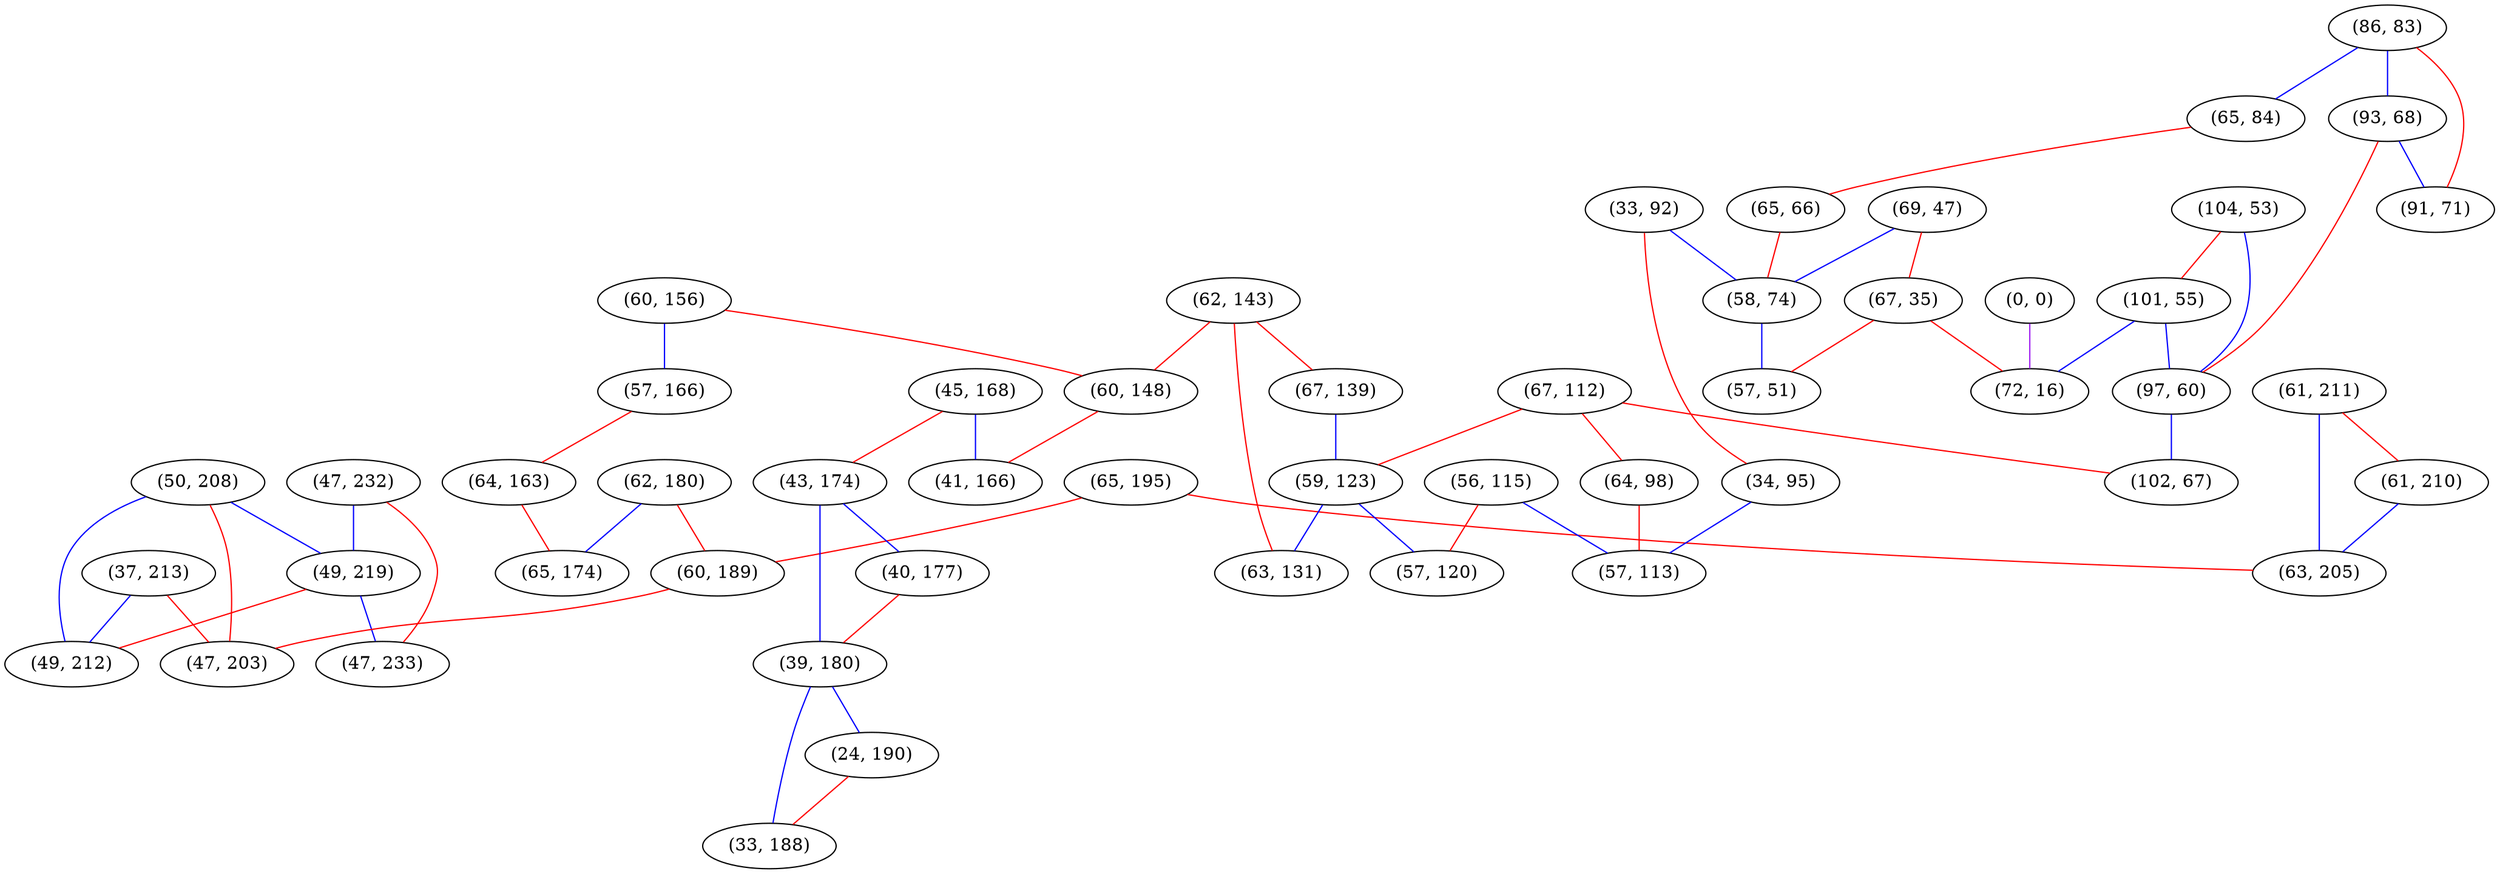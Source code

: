 graph "" {
"(65, 195)";
"(62, 143)";
"(33, 92)";
"(62, 180)";
"(61, 211)";
"(60, 156)";
"(104, 53)";
"(86, 83)";
"(50, 208)";
"(47, 232)";
"(45, 168)";
"(67, 112)";
"(69, 47)";
"(43, 174)";
"(101, 55)";
"(93, 68)";
"(65, 84)";
"(65, 66)";
"(34, 95)";
"(57, 166)";
"(60, 148)";
"(37, 213)";
"(97, 60)";
"(64, 163)";
"(49, 219)";
"(56, 115)";
"(0, 0)";
"(67, 35)";
"(60, 189)";
"(65, 174)";
"(67, 139)";
"(102, 67)";
"(58, 74)";
"(40, 177)";
"(41, 166)";
"(64, 98)";
"(59, 123)";
"(39, 180)";
"(24, 190)";
"(57, 113)";
"(47, 203)";
"(57, 120)";
"(57, 51)";
"(49, 212)";
"(91, 71)";
"(61, 210)";
"(63, 205)";
"(33, 188)";
"(47, 233)";
"(63, 131)";
"(72, 16)";
"(65, 195)" -- "(60, 189)"  [color=red, key=0, weight=1];
"(65, 195)" -- "(63, 205)"  [color=red, key=0, weight=1];
"(62, 143)" -- "(63, 131)"  [color=red, key=0, weight=1];
"(62, 143)" -- "(60, 148)"  [color=red, key=0, weight=1];
"(62, 143)" -- "(67, 139)"  [color=red, key=0, weight=1];
"(33, 92)" -- "(34, 95)"  [color=red, key=0, weight=1];
"(33, 92)" -- "(58, 74)"  [color=blue, key=0, weight=3];
"(62, 180)" -- "(60, 189)"  [color=red, key=0, weight=1];
"(62, 180)" -- "(65, 174)"  [color=blue, key=0, weight=3];
"(61, 211)" -- "(63, 205)"  [color=blue, key=0, weight=3];
"(61, 211)" -- "(61, 210)"  [color=red, key=0, weight=1];
"(60, 156)" -- "(60, 148)"  [color=red, key=0, weight=1];
"(60, 156)" -- "(57, 166)"  [color=blue, key=0, weight=3];
"(104, 53)" -- "(101, 55)"  [color=red, key=0, weight=1];
"(104, 53)" -- "(97, 60)"  [color=blue, key=0, weight=3];
"(86, 83)" -- "(91, 71)"  [color=red, key=0, weight=1];
"(86, 83)" -- "(93, 68)"  [color=blue, key=0, weight=3];
"(86, 83)" -- "(65, 84)"  [color=blue, key=0, weight=3];
"(50, 208)" -- "(47, 203)"  [color=red, key=0, weight=1];
"(50, 208)" -- "(49, 219)"  [color=blue, key=0, weight=3];
"(50, 208)" -- "(49, 212)"  [color=blue, key=0, weight=3];
"(47, 232)" -- "(49, 219)"  [color=blue, key=0, weight=3];
"(47, 232)" -- "(47, 233)"  [color=red, key=0, weight=1];
"(45, 168)" -- "(41, 166)"  [color=blue, key=0, weight=3];
"(45, 168)" -- "(43, 174)"  [color=red, key=0, weight=1];
"(67, 112)" -- "(102, 67)"  [color=red, key=0, weight=1];
"(67, 112)" -- "(64, 98)"  [color=red, key=0, weight=1];
"(67, 112)" -- "(59, 123)"  [color=red, key=0, weight=1];
"(69, 47)" -- "(67, 35)"  [color=red, key=0, weight=1];
"(69, 47)" -- "(58, 74)"  [color=blue, key=0, weight=3];
"(43, 174)" -- "(39, 180)"  [color=blue, key=0, weight=3];
"(43, 174)" -- "(40, 177)"  [color=blue, key=0, weight=3];
"(101, 55)" -- "(72, 16)"  [color=blue, key=0, weight=3];
"(101, 55)" -- "(97, 60)"  [color=blue, key=0, weight=3];
"(93, 68)" -- "(91, 71)"  [color=blue, key=0, weight=3];
"(93, 68)" -- "(97, 60)"  [color=red, key=0, weight=1];
"(65, 84)" -- "(65, 66)"  [color=red, key=0, weight=1];
"(65, 66)" -- "(58, 74)"  [color=red, key=0, weight=1];
"(34, 95)" -- "(57, 113)"  [color=blue, key=0, weight=3];
"(57, 166)" -- "(64, 163)"  [color=red, key=0, weight=1];
"(60, 148)" -- "(41, 166)"  [color=red, key=0, weight=1];
"(37, 213)" -- "(47, 203)"  [color=red, key=0, weight=1];
"(37, 213)" -- "(49, 212)"  [color=blue, key=0, weight=3];
"(97, 60)" -- "(102, 67)"  [color=blue, key=0, weight=3];
"(64, 163)" -- "(65, 174)"  [color=red, key=0, weight=1];
"(49, 219)" -- "(49, 212)"  [color=red, key=0, weight=1];
"(49, 219)" -- "(47, 233)"  [color=blue, key=0, weight=3];
"(56, 115)" -- "(57, 120)"  [color=red, key=0, weight=1];
"(56, 115)" -- "(57, 113)"  [color=blue, key=0, weight=3];
"(0, 0)" -- "(72, 16)"  [color=purple, key=0, weight=4];
"(67, 35)" -- "(72, 16)"  [color=red, key=0, weight=1];
"(67, 35)" -- "(57, 51)"  [color=red, key=0, weight=1];
"(60, 189)" -- "(47, 203)"  [color=red, key=0, weight=1];
"(67, 139)" -- "(59, 123)"  [color=blue, key=0, weight=3];
"(58, 74)" -- "(57, 51)"  [color=blue, key=0, weight=3];
"(40, 177)" -- "(39, 180)"  [color=red, key=0, weight=1];
"(64, 98)" -- "(57, 113)"  [color=red, key=0, weight=1];
"(59, 123)" -- "(63, 131)"  [color=blue, key=0, weight=3];
"(59, 123)" -- "(57, 120)"  [color=blue, key=0, weight=3];
"(39, 180)" -- "(24, 190)"  [color=blue, key=0, weight=3];
"(39, 180)" -- "(33, 188)"  [color=blue, key=0, weight=3];
"(24, 190)" -- "(33, 188)"  [color=red, key=0, weight=1];
"(61, 210)" -- "(63, 205)"  [color=blue, key=0, weight=3];
}
